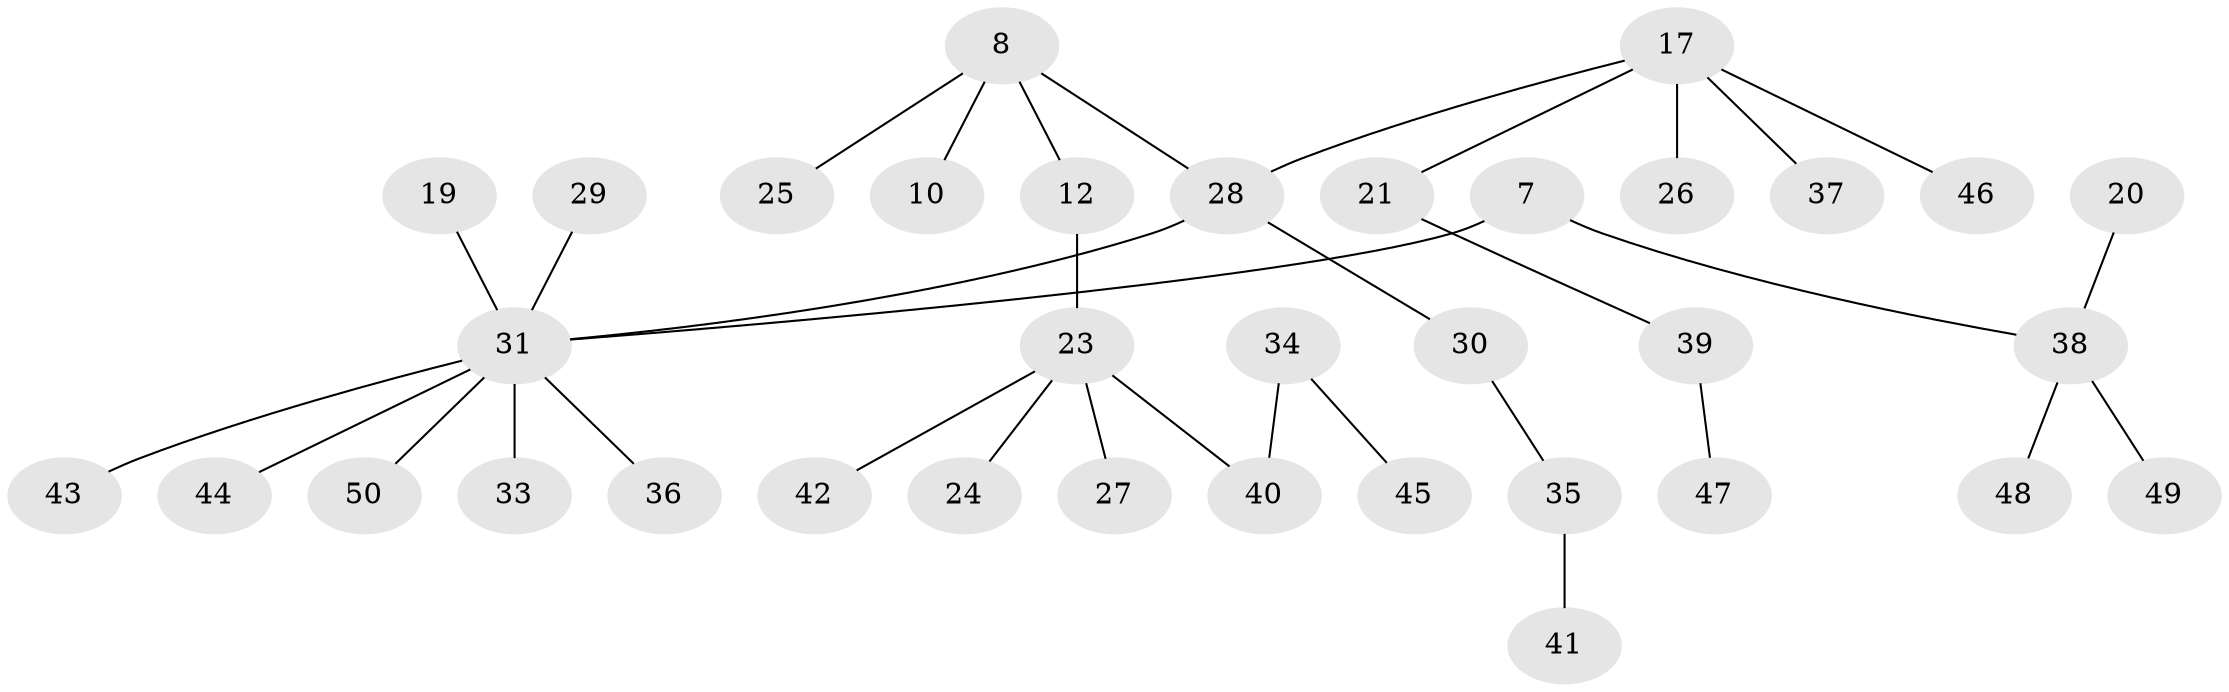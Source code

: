 // original degree distribution, {5: 0.06, 3: 0.1, 2: 0.28, 4: 0.08, 1: 0.48}
// Generated by graph-tools (version 1.1) at 2025/56/03/04/25 21:56:16]
// undirected, 35 vertices, 34 edges
graph export_dot {
graph [start="1"]
  node [color=gray90,style=filled];
  7;
  8;
  10;
  12;
  17 [super="+15+16"];
  19 [super="+6"];
  20;
  21;
  23 [super="+22+13"];
  24;
  25;
  26;
  27;
  28 [super="+1"];
  29;
  30;
  31 [super="+14+11+5"];
  33;
  34;
  35;
  36;
  37;
  38 [super="+18"];
  39;
  40 [super="+32"];
  41;
  42;
  43;
  44;
  45;
  46;
  47;
  48;
  49;
  50;
  7 -- 38;
  7 -- 31;
  8 -- 10;
  8 -- 12;
  8 -- 25;
  8 -- 28;
  12 -- 23;
  17 -- 46;
  17 -- 26;
  17 -- 21;
  17 -- 28;
  17 -- 37;
  19 -- 31;
  20 -- 38;
  21 -- 39;
  23 -- 24;
  23 -- 42;
  23 -- 27;
  23 -- 40;
  28 -- 30;
  28 -- 31;
  29 -- 31;
  30 -- 35;
  31 -- 33;
  31 -- 43;
  31 -- 44;
  31 -- 50;
  31 -- 36;
  34 -- 45;
  34 -- 40;
  35 -- 41;
  38 -- 48;
  38 -- 49;
  39 -- 47;
}
